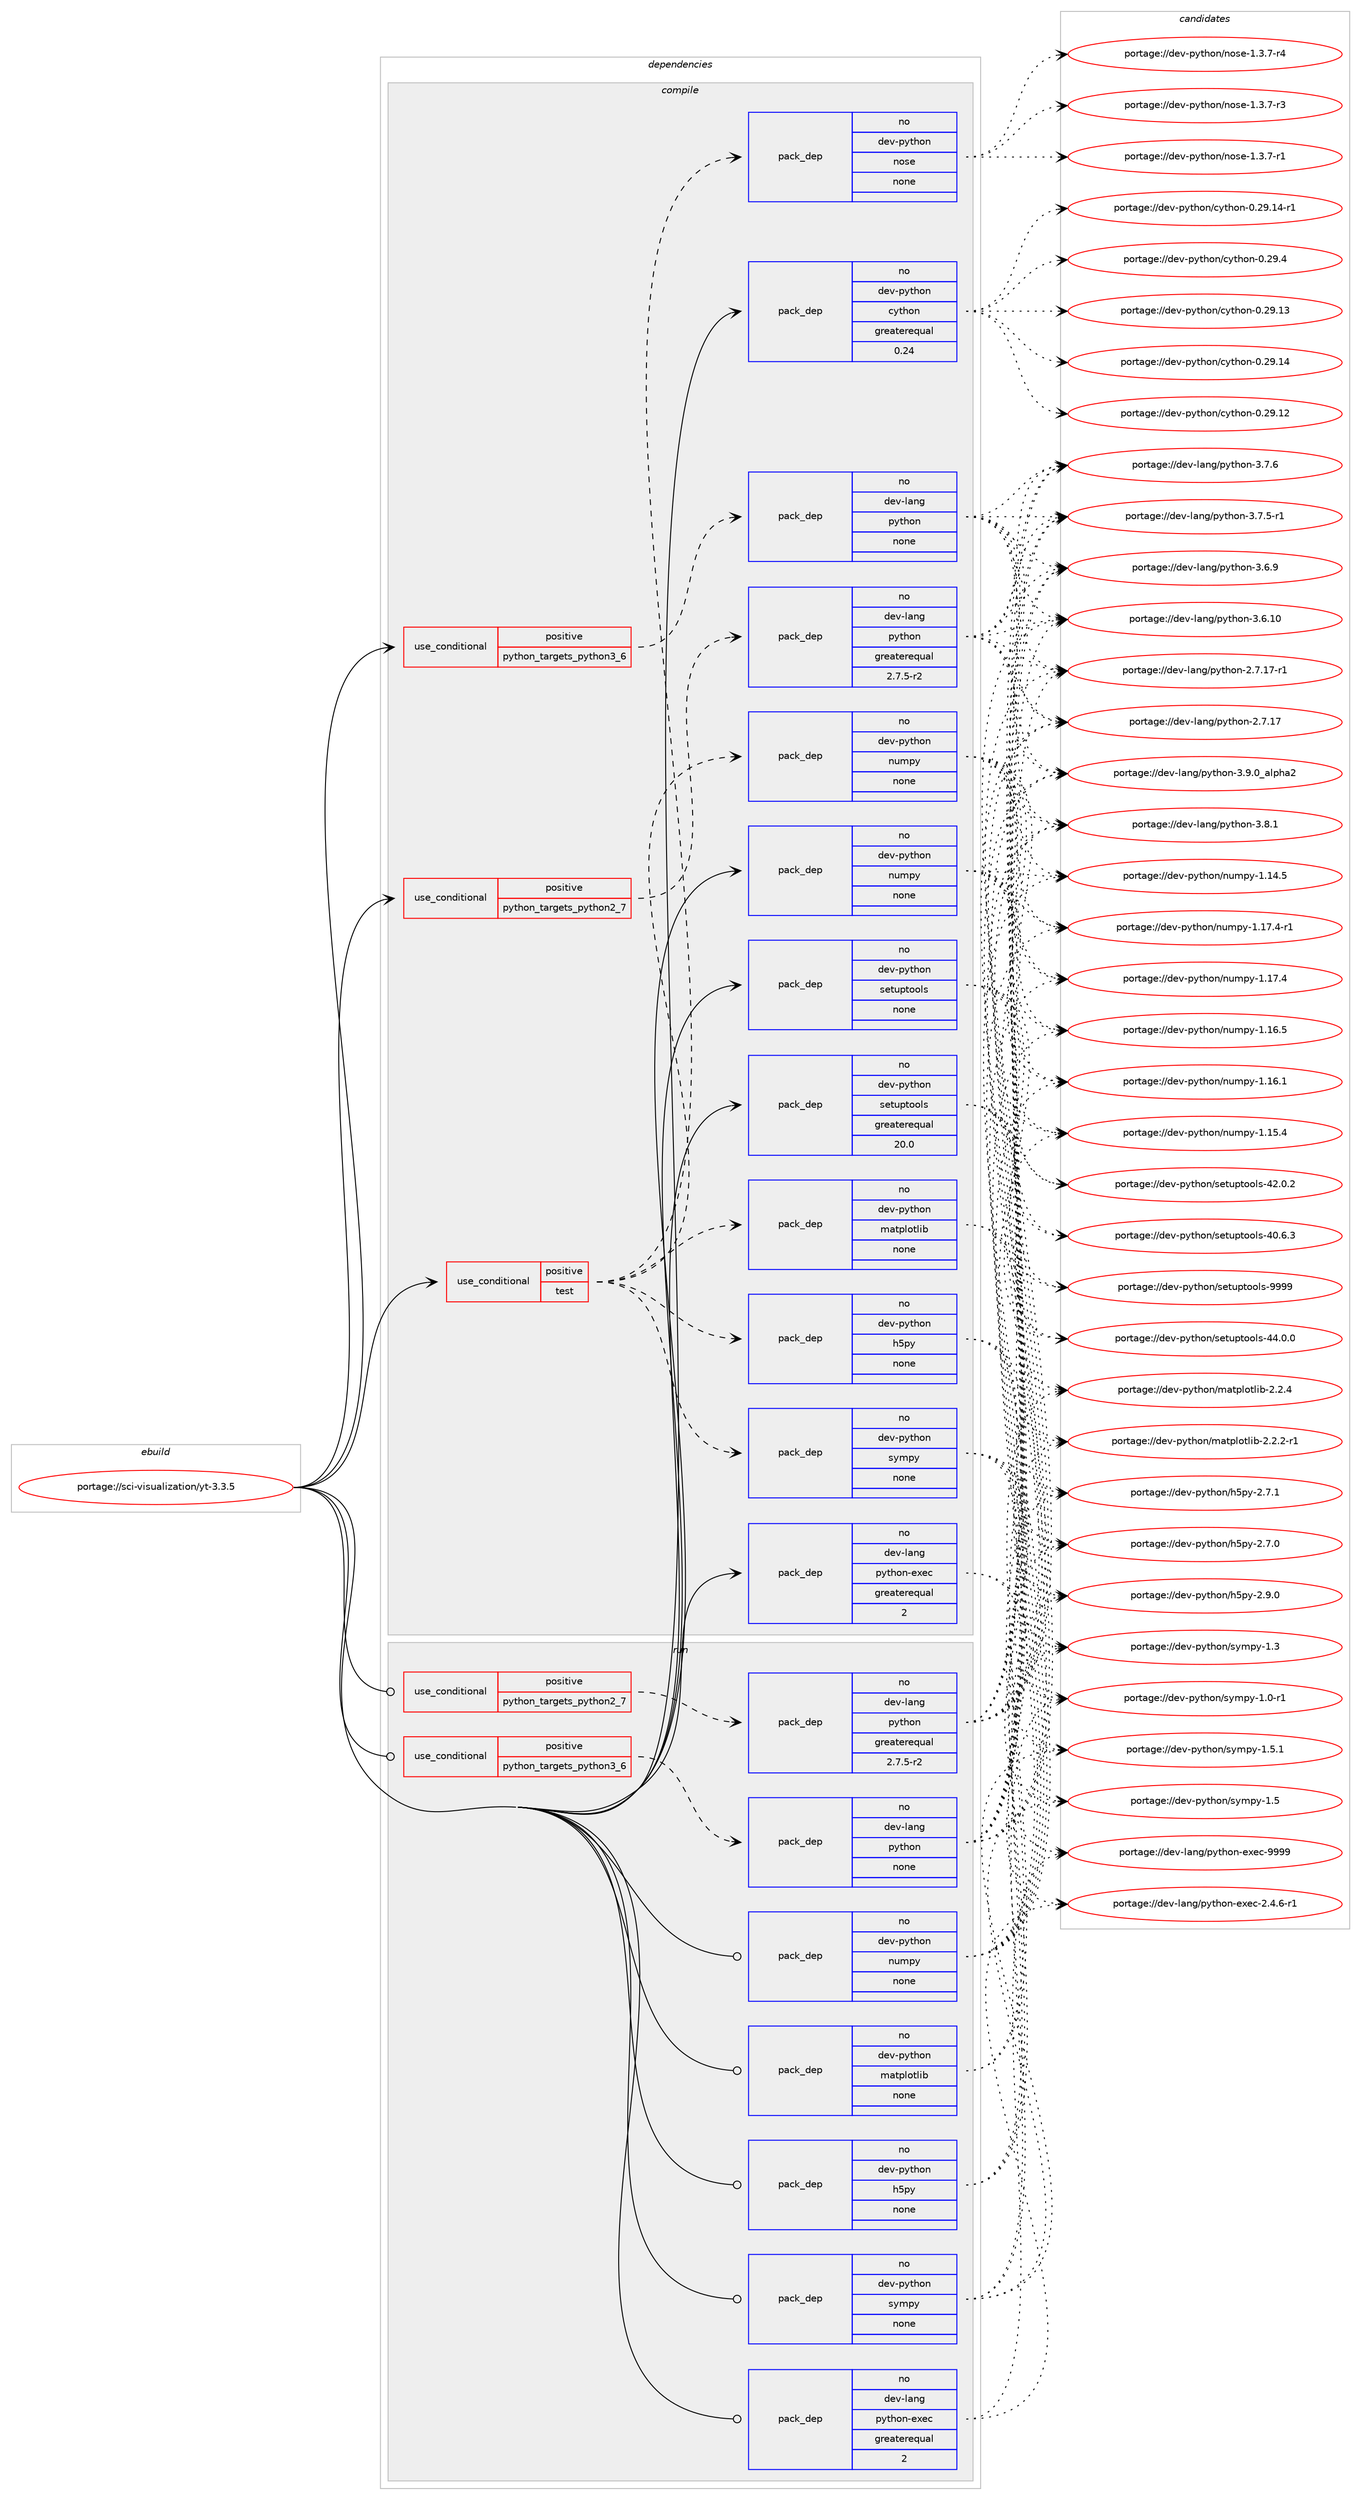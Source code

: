 digraph prolog {

# *************
# Graph options
# *************

newrank=true;
concentrate=true;
compound=true;
graph [rankdir=LR,fontname=Helvetica,fontsize=10,ranksep=1.5];#, ranksep=2.5, nodesep=0.2];
edge  [arrowhead=vee];
node  [fontname=Helvetica,fontsize=10];

# **********
# The ebuild
# **********

subgraph cluster_leftcol {
color=gray;
rank=same;
label=<<i>ebuild</i>>;
id [label="portage://sci-visualization/yt-3.3.5", color=red, width=4, href="../sci-visualization/yt-3.3.5.svg"];
}

# ****************
# The dependencies
# ****************

subgraph cluster_midcol {
color=gray;
label=<<i>dependencies</i>>;
subgraph cluster_compile {
fillcolor="#eeeeee";
style=filled;
label=<<i>compile</i>>;
subgraph cond15641 {
dependency86803 [label=<<TABLE BORDER="0" CELLBORDER="1" CELLSPACING="0" CELLPADDING="4"><TR><TD ROWSPAN="3" CELLPADDING="10">use_conditional</TD></TR><TR><TD>positive</TD></TR><TR><TD>python_targets_python2_7</TD></TR></TABLE>>, shape=none, color=red];
subgraph pack69609 {
dependency86804 [label=<<TABLE BORDER="0" CELLBORDER="1" CELLSPACING="0" CELLPADDING="4" WIDTH="220"><TR><TD ROWSPAN="6" CELLPADDING="30">pack_dep</TD></TR><TR><TD WIDTH="110">no</TD></TR><TR><TD>dev-lang</TD></TR><TR><TD>python</TD></TR><TR><TD>greaterequal</TD></TR><TR><TD>2.7.5-r2</TD></TR></TABLE>>, shape=none, color=blue];
}
dependency86803:e -> dependency86804:w [weight=20,style="dashed",arrowhead="vee"];
}
id:e -> dependency86803:w [weight=20,style="solid",arrowhead="vee"];
subgraph cond15642 {
dependency86805 [label=<<TABLE BORDER="0" CELLBORDER="1" CELLSPACING="0" CELLPADDING="4"><TR><TD ROWSPAN="3" CELLPADDING="10">use_conditional</TD></TR><TR><TD>positive</TD></TR><TR><TD>python_targets_python3_6</TD></TR></TABLE>>, shape=none, color=red];
subgraph pack69610 {
dependency86806 [label=<<TABLE BORDER="0" CELLBORDER="1" CELLSPACING="0" CELLPADDING="4" WIDTH="220"><TR><TD ROWSPAN="6" CELLPADDING="30">pack_dep</TD></TR><TR><TD WIDTH="110">no</TD></TR><TR><TD>dev-lang</TD></TR><TR><TD>python</TD></TR><TR><TD>none</TD></TR><TR><TD></TD></TR></TABLE>>, shape=none, color=blue];
}
dependency86805:e -> dependency86806:w [weight=20,style="dashed",arrowhead="vee"];
}
id:e -> dependency86805:w [weight=20,style="solid",arrowhead="vee"];
subgraph cond15643 {
dependency86807 [label=<<TABLE BORDER="0" CELLBORDER="1" CELLSPACING="0" CELLPADDING="4"><TR><TD ROWSPAN="3" CELLPADDING="10">use_conditional</TD></TR><TR><TD>positive</TD></TR><TR><TD>test</TD></TR></TABLE>>, shape=none, color=red];
subgraph pack69611 {
dependency86808 [label=<<TABLE BORDER="0" CELLBORDER="1" CELLSPACING="0" CELLPADDING="4" WIDTH="220"><TR><TD ROWSPAN="6" CELLPADDING="30">pack_dep</TD></TR><TR><TD WIDTH="110">no</TD></TR><TR><TD>dev-python</TD></TR><TR><TD>numpy</TD></TR><TR><TD>none</TD></TR><TR><TD></TD></TR></TABLE>>, shape=none, color=blue];
}
dependency86807:e -> dependency86808:w [weight=20,style="dashed",arrowhead="vee"];
subgraph pack69612 {
dependency86809 [label=<<TABLE BORDER="0" CELLBORDER="1" CELLSPACING="0" CELLPADDING="4" WIDTH="220"><TR><TD ROWSPAN="6" CELLPADDING="30">pack_dep</TD></TR><TR><TD WIDTH="110">no</TD></TR><TR><TD>dev-python</TD></TR><TR><TD>h5py</TD></TR><TR><TD>none</TD></TR><TR><TD></TD></TR></TABLE>>, shape=none, color=blue];
}
dependency86807:e -> dependency86809:w [weight=20,style="dashed",arrowhead="vee"];
subgraph pack69613 {
dependency86810 [label=<<TABLE BORDER="0" CELLBORDER="1" CELLSPACING="0" CELLPADDING="4" WIDTH="220"><TR><TD ROWSPAN="6" CELLPADDING="30">pack_dep</TD></TR><TR><TD WIDTH="110">no</TD></TR><TR><TD>dev-python</TD></TR><TR><TD>matplotlib</TD></TR><TR><TD>none</TD></TR><TR><TD></TD></TR></TABLE>>, shape=none, color=blue];
}
dependency86807:e -> dependency86810:w [weight=20,style="dashed",arrowhead="vee"];
subgraph pack69614 {
dependency86811 [label=<<TABLE BORDER="0" CELLBORDER="1" CELLSPACING="0" CELLPADDING="4" WIDTH="220"><TR><TD ROWSPAN="6" CELLPADDING="30">pack_dep</TD></TR><TR><TD WIDTH="110">no</TD></TR><TR><TD>dev-python</TD></TR><TR><TD>sympy</TD></TR><TR><TD>none</TD></TR><TR><TD></TD></TR></TABLE>>, shape=none, color=blue];
}
dependency86807:e -> dependency86811:w [weight=20,style="dashed",arrowhead="vee"];
subgraph pack69615 {
dependency86812 [label=<<TABLE BORDER="0" CELLBORDER="1" CELLSPACING="0" CELLPADDING="4" WIDTH="220"><TR><TD ROWSPAN="6" CELLPADDING="30">pack_dep</TD></TR><TR><TD WIDTH="110">no</TD></TR><TR><TD>dev-python</TD></TR><TR><TD>nose</TD></TR><TR><TD>none</TD></TR><TR><TD></TD></TR></TABLE>>, shape=none, color=blue];
}
dependency86807:e -> dependency86812:w [weight=20,style="dashed",arrowhead="vee"];
}
id:e -> dependency86807:w [weight=20,style="solid",arrowhead="vee"];
subgraph pack69616 {
dependency86813 [label=<<TABLE BORDER="0" CELLBORDER="1" CELLSPACING="0" CELLPADDING="4" WIDTH="220"><TR><TD ROWSPAN="6" CELLPADDING="30">pack_dep</TD></TR><TR><TD WIDTH="110">no</TD></TR><TR><TD>dev-lang</TD></TR><TR><TD>python-exec</TD></TR><TR><TD>greaterequal</TD></TR><TR><TD>2</TD></TR></TABLE>>, shape=none, color=blue];
}
id:e -> dependency86813:w [weight=20,style="solid",arrowhead="vee"];
subgraph pack69617 {
dependency86814 [label=<<TABLE BORDER="0" CELLBORDER="1" CELLSPACING="0" CELLPADDING="4" WIDTH="220"><TR><TD ROWSPAN="6" CELLPADDING="30">pack_dep</TD></TR><TR><TD WIDTH="110">no</TD></TR><TR><TD>dev-python</TD></TR><TR><TD>cython</TD></TR><TR><TD>greaterequal</TD></TR><TR><TD>0.24</TD></TR></TABLE>>, shape=none, color=blue];
}
id:e -> dependency86814:w [weight=20,style="solid",arrowhead="vee"];
subgraph pack69618 {
dependency86815 [label=<<TABLE BORDER="0" CELLBORDER="1" CELLSPACING="0" CELLPADDING="4" WIDTH="220"><TR><TD ROWSPAN="6" CELLPADDING="30">pack_dep</TD></TR><TR><TD WIDTH="110">no</TD></TR><TR><TD>dev-python</TD></TR><TR><TD>numpy</TD></TR><TR><TD>none</TD></TR><TR><TD></TD></TR></TABLE>>, shape=none, color=blue];
}
id:e -> dependency86815:w [weight=20,style="solid",arrowhead="vee"];
subgraph pack69619 {
dependency86816 [label=<<TABLE BORDER="0" CELLBORDER="1" CELLSPACING="0" CELLPADDING="4" WIDTH="220"><TR><TD ROWSPAN="6" CELLPADDING="30">pack_dep</TD></TR><TR><TD WIDTH="110">no</TD></TR><TR><TD>dev-python</TD></TR><TR><TD>setuptools</TD></TR><TR><TD>greaterequal</TD></TR><TR><TD>20.0</TD></TR></TABLE>>, shape=none, color=blue];
}
id:e -> dependency86816:w [weight=20,style="solid",arrowhead="vee"];
subgraph pack69620 {
dependency86817 [label=<<TABLE BORDER="0" CELLBORDER="1" CELLSPACING="0" CELLPADDING="4" WIDTH="220"><TR><TD ROWSPAN="6" CELLPADDING="30">pack_dep</TD></TR><TR><TD WIDTH="110">no</TD></TR><TR><TD>dev-python</TD></TR><TR><TD>setuptools</TD></TR><TR><TD>none</TD></TR><TR><TD></TD></TR></TABLE>>, shape=none, color=blue];
}
id:e -> dependency86817:w [weight=20,style="solid",arrowhead="vee"];
}
subgraph cluster_compileandrun {
fillcolor="#eeeeee";
style=filled;
label=<<i>compile and run</i>>;
}
subgraph cluster_run {
fillcolor="#eeeeee";
style=filled;
label=<<i>run</i>>;
subgraph cond15644 {
dependency86818 [label=<<TABLE BORDER="0" CELLBORDER="1" CELLSPACING="0" CELLPADDING="4"><TR><TD ROWSPAN="3" CELLPADDING="10">use_conditional</TD></TR><TR><TD>positive</TD></TR><TR><TD>python_targets_python2_7</TD></TR></TABLE>>, shape=none, color=red];
subgraph pack69621 {
dependency86819 [label=<<TABLE BORDER="0" CELLBORDER="1" CELLSPACING="0" CELLPADDING="4" WIDTH="220"><TR><TD ROWSPAN="6" CELLPADDING="30">pack_dep</TD></TR><TR><TD WIDTH="110">no</TD></TR><TR><TD>dev-lang</TD></TR><TR><TD>python</TD></TR><TR><TD>greaterequal</TD></TR><TR><TD>2.7.5-r2</TD></TR></TABLE>>, shape=none, color=blue];
}
dependency86818:e -> dependency86819:w [weight=20,style="dashed",arrowhead="vee"];
}
id:e -> dependency86818:w [weight=20,style="solid",arrowhead="odot"];
subgraph cond15645 {
dependency86820 [label=<<TABLE BORDER="0" CELLBORDER="1" CELLSPACING="0" CELLPADDING="4"><TR><TD ROWSPAN="3" CELLPADDING="10">use_conditional</TD></TR><TR><TD>positive</TD></TR><TR><TD>python_targets_python3_6</TD></TR></TABLE>>, shape=none, color=red];
subgraph pack69622 {
dependency86821 [label=<<TABLE BORDER="0" CELLBORDER="1" CELLSPACING="0" CELLPADDING="4" WIDTH="220"><TR><TD ROWSPAN="6" CELLPADDING="30">pack_dep</TD></TR><TR><TD WIDTH="110">no</TD></TR><TR><TD>dev-lang</TD></TR><TR><TD>python</TD></TR><TR><TD>none</TD></TR><TR><TD></TD></TR></TABLE>>, shape=none, color=blue];
}
dependency86820:e -> dependency86821:w [weight=20,style="dashed",arrowhead="vee"];
}
id:e -> dependency86820:w [weight=20,style="solid",arrowhead="odot"];
subgraph pack69623 {
dependency86822 [label=<<TABLE BORDER="0" CELLBORDER="1" CELLSPACING="0" CELLPADDING="4" WIDTH="220"><TR><TD ROWSPAN="6" CELLPADDING="30">pack_dep</TD></TR><TR><TD WIDTH="110">no</TD></TR><TR><TD>dev-lang</TD></TR><TR><TD>python-exec</TD></TR><TR><TD>greaterequal</TD></TR><TR><TD>2</TD></TR></TABLE>>, shape=none, color=blue];
}
id:e -> dependency86822:w [weight=20,style="solid",arrowhead="odot"];
subgraph pack69624 {
dependency86823 [label=<<TABLE BORDER="0" CELLBORDER="1" CELLSPACING="0" CELLPADDING="4" WIDTH="220"><TR><TD ROWSPAN="6" CELLPADDING="30">pack_dep</TD></TR><TR><TD WIDTH="110">no</TD></TR><TR><TD>dev-python</TD></TR><TR><TD>h5py</TD></TR><TR><TD>none</TD></TR><TR><TD></TD></TR></TABLE>>, shape=none, color=blue];
}
id:e -> dependency86823:w [weight=20,style="solid",arrowhead="odot"];
subgraph pack69625 {
dependency86824 [label=<<TABLE BORDER="0" CELLBORDER="1" CELLSPACING="0" CELLPADDING="4" WIDTH="220"><TR><TD ROWSPAN="6" CELLPADDING="30">pack_dep</TD></TR><TR><TD WIDTH="110">no</TD></TR><TR><TD>dev-python</TD></TR><TR><TD>matplotlib</TD></TR><TR><TD>none</TD></TR><TR><TD></TD></TR></TABLE>>, shape=none, color=blue];
}
id:e -> dependency86824:w [weight=20,style="solid",arrowhead="odot"];
subgraph pack69626 {
dependency86825 [label=<<TABLE BORDER="0" CELLBORDER="1" CELLSPACING="0" CELLPADDING="4" WIDTH="220"><TR><TD ROWSPAN="6" CELLPADDING="30">pack_dep</TD></TR><TR><TD WIDTH="110">no</TD></TR><TR><TD>dev-python</TD></TR><TR><TD>numpy</TD></TR><TR><TD>none</TD></TR><TR><TD></TD></TR></TABLE>>, shape=none, color=blue];
}
id:e -> dependency86825:w [weight=20,style="solid",arrowhead="odot"];
subgraph pack69627 {
dependency86826 [label=<<TABLE BORDER="0" CELLBORDER="1" CELLSPACING="0" CELLPADDING="4" WIDTH="220"><TR><TD ROWSPAN="6" CELLPADDING="30">pack_dep</TD></TR><TR><TD WIDTH="110">no</TD></TR><TR><TD>dev-python</TD></TR><TR><TD>sympy</TD></TR><TR><TD>none</TD></TR><TR><TD></TD></TR></TABLE>>, shape=none, color=blue];
}
id:e -> dependency86826:w [weight=20,style="solid",arrowhead="odot"];
}
}

# **************
# The candidates
# **************

subgraph cluster_choices {
rank=same;
color=gray;
label=<<i>candidates</i>>;

subgraph choice69609 {
color=black;
nodesep=1;
choice10010111845108971101034711212111610411111045514657464895971081121049750 [label="portage://dev-lang/python-3.9.0_alpha2", color=red, width=4,href="../dev-lang/python-3.9.0_alpha2.svg"];
choice100101118451089711010347112121116104111110455146564649 [label="portage://dev-lang/python-3.8.1", color=red, width=4,href="../dev-lang/python-3.8.1.svg"];
choice100101118451089711010347112121116104111110455146554654 [label="portage://dev-lang/python-3.7.6", color=red, width=4,href="../dev-lang/python-3.7.6.svg"];
choice1001011184510897110103471121211161041111104551465546534511449 [label="portage://dev-lang/python-3.7.5-r1", color=red, width=4,href="../dev-lang/python-3.7.5-r1.svg"];
choice100101118451089711010347112121116104111110455146544657 [label="portage://dev-lang/python-3.6.9", color=red, width=4,href="../dev-lang/python-3.6.9.svg"];
choice10010111845108971101034711212111610411111045514654464948 [label="portage://dev-lang/python-3.6.10", color=red, width=4,href="../dev-lang/python-3.6.10.svg"];
choice100101118451089711010347112121116104111110455046554649554511449 [label="portage://dev-lang/python-2.7.17-r1", color=red, width=4,href="../dev-lang/python-2.7.17-r1.svg"];
choice10010111845108971101034711212111610411111045504655464955 [label="portage://dev-lang/python-2.7.17", color=red, width=4,href="../dev-lang/python-2.7.17.svg"];
dependency86804:e -> choice10010111845108971101034711212111610411111045514657464895971081121049750:w [style=dotted,weight="100"];
dependency86804:e -> choice100101118451089711010347112121116104111110455146564649:w [style=dotted,weight="100"];
dependency86804:e -> choice100101118451089711010347112121116104111110455146554654:w [style=dotted,weight="100"];
dependency86804:e -> choice1001011184510897110103471121211161041111104551465546534511449:w [style=dotted,weight="100"];
dependency86804:e -> choice100101118451089711010347112121116104111110455146544657:w [style=dotted,weight="100"];
dependency86804:e -> choice10010111845108971101034711212111610411111045514654464948:w [style=dotted,weight="100"];
dependency86804:e -> choice100101118451089711010347112121116104111110455046554649554511449:w [style=dotted,weight="100"];
dependency86804:e -> choice10010111845108971101034711212111610411111045504655464955:w [style=dotted,weight="100"];
}
subgraph choice69610 {
color=black;
nodesep=1;
choice10010111845108971101034711212111610411111045514657464895971081121049750 [label="portage://dev-lang/python-3.9.0_alpha2", color=red, width=4,href="../dev-lang/python-3.9.0_alpha2.svg"];
choice100101118451089711010347112121116104111110455146564649 [label="portage://dev-lang/python-3.8.1", color=red, width=4,href="../dev-lang/python-3.8.1.svg"];
choice100101118451089711010347112121116104111110455146554654 [label="portage://dev-lang/python-3.7.6", color=red, width=4,href="../dev-lang/python-3.7.6.svg"];
choice1001011184510897110103471121211161041111104551465546534511449 [label="portage://dev-lang/python-3.7.5-r1", color=red, width=4,href="../dev-lang/python-3.7.5-r1.svg"];
choice100101118451089711010347112121116104111110455146544657 [label="portage://dev-lang/python-3.6.9", color=red, width=4,href="../dev-lang/python-3.6.9.svg"];
choice10010111845108971101034711212111610411111045514654464948 [label="portage://dev-lang/python-3.6.10", color=red, width=4,href="../dev-lang/python-3.6.10.svg"];
choice100101118451089711010347112121116104111110455046554649554511449 [label="portage://dev-lang/python-2.7.17-r1", color=red, width=4,href="../dev-lang/python-2.7.17-r1.svg"];
choice10010111845108971101034711212111610411111045504655464955 [label="portage://dev-lang/python-2.7.17", color=red, width=4,href="../dev-lang/python-2.7.17.svg"];
dependency86806:e -> choice10010111845108971101034711212111610411111045514657464895971081121049750:w [style=dotted,weight="100"];
dependency86806:e -> choice100101118451089711010347112121116104111110455146564649:w [style=dotted,weight="100"];
dependency86806:e -> choice100101118451089711010347112121116104111110455146554654:w [style=dotted,weight="100"];
dependency86806:e -> choice1001011184510897110103471121211161041111104551465546534511449:w [style=dotted,weight="100"];
dependency86806:e -> choice100101118451089711010347112121116104111110455146544657:w [style=dotted,weight="100"];
dependency86806:e -> choice10010111845108971101034711212111610411111045514654464948:w [style=dotted,weight="100"];
dependency86806:e -> choice100101118451089711010347112121116104111110455046554649554511449:w [style=dotted,weight="100"];
dependency86806:e -> choice10010111845108971101034711212111610411111045504655464955:w [style=dotted,weight="100"];
}
subgraph choice69611 {
color=black;
nodesep=1;
choice1001011184511212111610411111047110117109112121454946495546524511449 [label="portage://dev-python/numpy-1.17.4-r1", color=red, width=4,href="../dev-python/numpy-1.17.4-r1.svg"];
choice100101118451121211161041111104711011710911212145494649554652 [label="portage://dev-python/numpy-1.17.4", color=red, width=4,href="../dev-python/numpy-1.17.4.svg"];
choice100101118451121211161041111104711011710911212145494649544653 [label="portage://dev-python/numpy-1.16.5", color=red, width=4,href="../dev-python/numpy-1.16.5.svg"];
choice100101118451121211161041111104711011710911212145494649544649 [label="portage://dev-python/numpy-1.16.1", color=red, width=4,href="../dev-python/numpy-1.16.1.svg"];
choice100101118451121211161041111104711011710911212145494649534652 [label="portage://dev-python/numpy-1.15.4", color=red, width=4,href="../dev-python/numpy-1.15.4.svg"];
choice100101118451121211161041111104711011710911212145494649524653 [label="portage://dev-python/numpy-1.14.5", color=red, width=4,href="../dev-python/numpy-1.14.5.svg"];
dependency86808:e -> choice1001011184511212111610411111047110117109112121454946495546524511449:w [style=dotted,weight="100"];
dependency86808:e -> choice100101118451121211161041111104711011710911212145494649554652:w [style=dotted,weight="100"];
dependency86808:e -> choice100101118451121211161041111104711011710911212145494649544653:w [style=dotted,weight="100"];
dependency86808:e -> choice100101118451121211161041111104711011710911212145494649544649:w [style=dotted,weight="100"];
dependency86808:e -> choice100101118451121211161041111104711011710911212145494649534652:w [style=dotted,weight="100"];
dependency86808:e -> choice100101118451121211161041111104711011710911212145494649524653:w [style=dotted,weight="100"];
}
subgraph choice69612 {
color=black;
nodesep=1;
choice100101118451121211161041111104710453112121455046574648 [label="portage://dev-python/h5py-2.9.0", color=red, width=4,href="../dev-python/h5py-2.9.0.svg"];
choice100101118451121211161041111104710453112121455046554649 [label="portage://dev-python/h5py-2.7.1", color=red, width=4,href="../dev-python/h5py-2.7.1.svg"];
choice100101118451121211161041111104710453112121455046554648 [label="portage://dev-python/h5py-2.7.0", color=red, width=4,href="../dev-python/h5py-2.7.0.svg"];
dependency86809:e -> choice100101118451121211161041111104710453112121455046574648:w [style=dotted,weight="100"];
dependency86809:e -> choice100101118451121211161041111104710453112121455046554649:w [style=dotted,weight="100"];
dependency86809:e -> choice100101118451121211161041111104710453112121455046554648:w [style=dotted,weight="100"];
}
subgraph choice69613 {
color=black;
nodesep=1;
choice10010111845112121116104111110471099711611210811111610810598455046504652 [label="portage://dev-python/matplotlib-2.2.4", color=red, width=4,href="../dev-python/matplotlib-2.2.4.svg"];
choice100101118451121211161041111104710997116112108111116108105984550465046504511449 [label="portage://dev-python/matplotlib-2.2.2-r1", color=red, width=4,href="../dev-python/matplotlib-2.2.2-r1.svg"];
dependency86810:e -> choice10010111845112121116104111110471099711611210811111610810598455046504652:w [style=dotted,weight="100"];
dependency86810:e -> choice100101118451121211161041111104710997116112108111116108105984550465046504511449:w [style=dotted,weight="100"];
}
subgraph choice69614 {
color=black;
nodesep=1;
choice1001011184511212111610411111047115121109112121454946534649 [label="portage://dev-python/sympy-1.5.1", color=red, width=4,href="../dev-python/sympy-1.5.1.svg"];
choice100101118451121211161041111104711512110911212145494653 [label="portage://dev-python/sympy-1.5", color=red, width=4,href="../dev-python/sympy-1.5.svg"];
choice100101118451121211161041111104711512110911212145494651 [label="portage://dev-python/sympy-1.3", color=red, width=4,href="../dev-python/sympy-1.3.svg"];
choice1001011184511212111610411111047115121109112121454946484511449 [label="portage://dev-python/sympy-1.0-r1", color=red, width=4,href="../dev-python/sympy-1.0-r1.svg"];
dependency86811:e -> choice1001011184511212111610411111047115121109112121454946534649:w [style=dotted,weight="100"];
dependency86811:e -> choice100101118451121211161041111104711512110911212145494653:w [style=dotted,weight="100"];
dependency86811:e -> choice100101118451121211161041111104711512110911212145494651:w [style=dotted,weight="100"];
dependency86811:e -> choice1001011184511212111610411111047115121109112121454946484511449:w [style=dotted,weight="100"];
}
subgraph choice69615 {
color=black;
nodesep=1;
choice10010111845112121116104111110471101111151014549465146554511452 [label="portage://dev-python/nose-1.3.7-r4", color=red, width=4,href="../dev-python/nose-1.3.7-r4.svg"];
choice10010111845112121116104111110471101111151014549465146554511451 [label="portage://dev-python/nose-1.3.7-r3", color=red, width=4,href="../dev-python/nose-1.3.7-r3.svg"];
choice10010111845112121116104111110471101111151014549465146554511449 [label="portage://dev-python/nose-1.3.7-r1", color=red, width=4,href="../dev-python/nose-1.3.7-r1.svg"];
dependency86812:e -> choice10010111845112121116104111110471101111151014549465146554511452:w [style=dotted,weight="100"];
dependency86812:e -> choice10010111845112121116104111110471101111151014549465146554511451:w [style=dotted,weight="100"];
dependency86812:e -> choice10010111845112121116104111110471101111151014549465146554511449:w [style=dotted,weight="100"];
}
subgraph choice69616 {
color=black;
nodesep=1;
choice10010111845108971101034711212111610411111045101120101994557575757 [label="portage://dev-lang/python-exec-9999", color=red, width=4,href="../dev-lang/python-exec-9999.svg"];
choice10010111845108971101034711212111610411111045101120101994550465246544511449 [label="portage://dev-lang/python-exec-2.4.6-r1", color=red, width=4,href="../dev-lang/python-exec-2.4.6-r1.svg"];
dependency86813:e -> choice10010111845108971101034711212111610411111045101120101994557575757:w [style=dotted,weight="100"];
dependency86813:e -> choice10010111845108971101034711212111610411111045101120101994550465246544511449:w [style=dotted,weight="100"];
}
subgraph choice69617 {
color=black;
nodesep=1;
choice10010111845112121116104111110479912111610411111045484650574652 [label="portage://dev-python/cython-0.29.4", color=red, width=4,href="../dev-python/cython-0.29.4.svg"];
choice10010111845112121116104111110479912111610411111045484650574649524511449 [label="portage://dev-python/cython-0.29.14-r1", color=red, width=4,href="../dev-python/cython-0.29.14-r1.svg"];
choice1001011184511212111610411111047991211161041111104548465057464952 [label="portage://dev-python/cython-0.29.14", color=red, width=4,href="../dev-python/cython-0.29.14.svg"];
choice1001011184511212111610411111047991211161041111104548465057464951 [label="portage://dev-python/cython-0.29.13", color=red, width=4,href="../dev-python/cython-0.29.13.svg"];
choice1001011184511212111610411111047991211161041111104548465057464950 [label="portage://dev-python/cython-0.29.12", color=red, width=4,href="../dev-python/cython-0.29.12.svg"];
dependency86814:e -> choice10010111845112121116104111110479912111610411111045484650574652:w [style=dotted,weight="100"];
dependency86814:e -> choice10010111845112121116104111110479912111610411111045484650574649524511449:w [style=dotted,weight="100"];
dependency86814:e -> choice1001011184511212111610411111047991211161041111104548465057464952:w [style=dotted,weight="100"];
dependency86814:e -> choice1001011184511212111610411111047991211161041111104548465057464951:w [style=dotted,weight="100"];
dependency86814:e -> choice1001011184511212111610411111047991211161041111104548465057464950:w [style=dotted,weight="100"];
}
subgraph choice69618 {
color=black;
nodesep=1;
choice1001011184511212111610411111047110117109112121454946495546524511449 [label="portage://dev-python/numpy-1.17.4-r1", color=red, width=4,href="../dev-python/numpy-1.17.4-r1.svg"];
choice100101118451121211161041111104711011710911212145494649554652 [label="portage://dev-python/numpy-1.17.4", color=red, width=4,href="../dev-python/numpy-1.17.4.svg"];
choice100101118451121211161041111104711011710911212145494649544653 [label="portage://dev-python/numpy-1.16.5", color=red, width=4,href="../dev-python/numpy-1.16.5.svg"];
choice100101118451121211161041111104711011710911212145494649544649 [label="portage://dev-python/numpy-1.16.1", color=red, width=4,href="../dev-python/numpy-1.16.1.svg"];
choice100101118451121211161041111104711011710911212145494649534652 [label="portage://dev-python/numpy-1.15.4", color=red, width=4,href="../dev-python/numpy-1.15.4.svg"];
choice100101118451121211161041111104711011710911212145494649524653 [label="portage://dev-python/numpy-1.14.5", color=red, width=4,href="../dev-python/numpy-1.14.5.svg"];
dependency86815:e -> choice1001011184511212111610411111047110117109112121454946495546524511449:w [style=dotted,weight="100"];
dependency86815:e -> choice100101118451121211161041111104711011710911212145494649554652:w [style=dotted,weight="100"];
dependency86815:e -> choice100101118451121211161041111104711011710911212145494649544653:w [style=dotted,weight="100"];
dependency86815:e -> choice100101118451121211161041111104711011710911212145494649544649:w [style=dotted,weight="100"];
dependency86815:e -> choice100101118451121211161041111104711011710911212145494649534652:w [style=dotted,weight="100"];
dependency86815:e -> choice100101118451121211161041111104711011710911212145494649524653:w [style=dotted,weight="100"];
}
subgraph choice69619 {
color=black;
nodesep=1;
choice10010111845112121116104111110471151011161171121161111111081154557575757 [label="portage://dev-python/setuptools-9999", color=red, width=4,href="../dev-python/setuptools-9999.svg"];
choice100101118451121211161041111104711510111611711211611111110811545525246484648 [label="portage://dev-python/setuptools-44.0.0", color=red, width=4,href="../dev-python/setuptools-44.0.0.svg"];
choice100101118451121211161041111104711510111611711211611111110811545525046484650 [label="portage://dev-python/setuptools-42.0.2", color=red, width=4,href="../dev-python/setuptools-42.0.2.svg"];
choice100101118451121211161041111104711510111611711211611111110811545524846544651 [label="portage://dev-python/setuptools-40.6.3", color=red, width=4,href="../dev-python/setuptools-40.6.3.svg"];
dependency86816:e -> choice10010111845112121116104111110471151011161171121161111111081154557575757:w [style=dotted,weight="100"];
dependency86816:e -> choice100101118451121211161041111104711510111611711211611111110811545525246484648:w [style=dotted,weight="100"];
dependency86816:e -> choice100101118451121211161041111104711510111611711211611111110811545525046484650:w [style=dotted,weight="100"];
dependency86816:e -> choice100101118451121211161041111104711510111611711211611111110811545524846544651:w [style=dotted,weight="100"];
}
subgraph choice69620 {
color=black;
nodesep=1;
choice10010111845112121116104111110471151011161171121161111111081154557575757 [label="portage://dev-python/setuptools-9999", color=red, width=4,href="../dev-python/setuptools-9999.svg"];
choice100101118451121211161041111104711510111611711211611111110811545525246484648 [label="portage://dev-python/setuptools-44.0.0", color=red, width=4,href="../dev-python/setuptools-44.0.0.svg"];
choice100101118451121211161041111104711510111611711211611111110811545525046484650 [label="portage://dev-python/setuptools-42.0.2", color=red, width=4,href="../dev-python/setuptools-42.0.2.svg"];
choice100101118451121211161041111104711510111611711211611111110811545524846544651 [label="portage://dev-python/setuptools-40.6.3", color=red, width=4,href="../dev-python/setuptools-40.6.3.svg"];
dependency86817:e -> choice10010111845112121116104111110471151011161171121161111111081154557575757:w [style=dotted,weight="100"];
dependency86817:e -> choice100101118451121211161041111104711510111611711211611111110811545525246484648:w [style=dotted,weight="100"];
dependency86817:e -> choice100101118451121211161041111104711510111611711211611111110811545525046484650:w [style=dotted,weight="100"];
dependency86817:e -> choice100101118451121211161041111104711510111611711211611111110811545524846544651:w [style=dotted,weight="100"];
}
subgraph choice69621 {
color=black;
nodesep=1;
choice10010111845108971101034711212111610411111045514657464895971081121049750 [label="portage://dev-lang/python-3.9.0_alpha2", color=red, width=4,href="../dev-lang/python-3.9.0_alpha2.svg"];
choice100101118451089711010347112121116104111110455146564649 [label="portage://dev-lang/python-3.8.1", color=red, width=4,href="../dev-lang/python-3.8.1.svg"];
choice100101118451089711010347112121116104111110455146554654 [label="portage://dev-lang/python-3.7.6", color=red, width=4,href="../dev-lang/python-3.7.6.svg"];
choice1001011184510897110103471121211161041111104551465546534511449 [label="portage://dev-lang/python-3.7.5-r1", color=red, width=4,href="../dev-lang/python-3.7.5-r1.svg"];
choice100101118451089711010347112121116104111110455146544657 [label="portage://dev-lang/python-3.6.9", color=red, width=4,href="../dev-lang/python-3.6.9.svg"];
choice10010111845108971101034711212111610411111045514654464948 [label="portage://dev-lang/python-3.6.10", color=red, width=4,href="../dev-lang/python-3.6.10.svg"];
choice100101118451089711010347112121116104111110455046554649554511449 [label="portage://dev-lang/python-2.7.17-r1", color=red, width=4,href="../dev-lang/python-2.7.17-r1.svg"];
choice10010111845108971101034711212111610411111045504655464955 [label="portage://dev-lang/python-2.7.17", color=red, width=4,href="../dev-lang/python-2.7.17.svg"];
dependency86819:e -> choice10010111845108971101034711212111610411111045514657464895971081121049750:w [style=dotted,weight="100"];
dependency86819:e -> choice100101118451089711010347112121116104111110455146564649:w [style=dotted,weight="100"];
dependency86819:e -> choice100101118451089711010347112121116104111110455146554654:w [style=dotted,weight="100"];
dependency86819:e -> choice1001011184510897110103471121211161041111104551465546534511449:w [style=dotted,weight="100"];
dependency86819:e -> choice100101118451089711010347112121116104111110455146544657:w [style=dotted,weight="100"];
dependency86819:e -> choice10010111845108971101034711212111610411111045514654464948:w [style=dotted,weight="100"];
dependency86819:e -> choice100101118451089711010347112121116104111110455046554649554511449:w [style=dotted,weight="100"];
dependency86819:e -> choice10010111845108971101034711212111610411111045504655464955:w [style=dotted,weight="100"];
}
subgraph choice69622 {
color=black;
nodesep=1;
choice10010111845108971101034711212111610411111045514657464895971081121049750 [label="portage://dev-lang/python-3.9.0_alpha2", color=red, width=4,href="../dev-lang/python-3.9.0_alpha2.svg"];
choice100101118451089711010347112121116104111110455146564649 [label="portage://dev-lang/python-3.8.1", color=red, width=4,href="../dev-lang/python-3.8.1.svg"];
choice100101118451089711010347112121116104111110455146554654 [label="portage://dev-lang/python-3.7.6", color=red, width=4,href="../dev-lang/python-3.7.6.svg"];
choice1001011184510897110103471121211161041111104551465546534511449 [label="portage://dev-lang/python-3.7.5-r1", color=red, width=4,href="../dev-lang/python-3.7.5-r1.svg"];
choice100101118451089711010347112121116104111110455146544657 [label="portage://dev-lang/python-3.6.9", color=red, width=4,href="../dev-lang/python-3.6.9.svg"];
choice10010111845108971101034711212111610411111045514654464948 [label="portage://dev-lang/python-3.6.10", color=red, width=4,href="../dev-lang/python-3.6.10.svg"];
choice100101118451089711010347112121116104111110455046554649554511449 [label="portage://dev-lang/python-2.7.17-r1", color=red, width=4,href="../dev-lang/python-2.7.17-r1.svg"];
choice10010111845108971101034711212111610411111045504655464955 [label="portage://dev-lang/python-2.7.17", color=red, width=4,href="../dev-lang/python-2.7.17.svg"];
dependency86821:e -> choice10010111845108971101034711212111610411111045514657464895971081121049750:w [style=dotted,weight="100"];
dependency86821:e -> choice100101118451089711010347112121116104111110455146564649:w [style=dotted,weight="100"];
dependency86821:e -> choice100101118451089711010347112121116104111110455146554654:w [style=dotted,weight="100"];
dependency86821:e -> choice1001011184510897110103471121211161041111104551465546534511449:w [style=dotted,weight="100"];
dependency86821:e -> choice100101118451089711010347112121116104111110455146544657:w [style=dotted,weight="100"];
dependency86821:e -> choice10010111845108971101034711212111610411111045514654464948:w [style=dotted,weight="100"];
dependency86821:e -> choice100101118451089711010347112121116104111110455046554649554511449:w [style=dotted,weight="100"];
dependency86821:e -> choice10010111845108971101034711212111610411111045504655464955:w [style=dotted,weight="100"];
}
subgraph choice69623 {
color=black;
nodesep=1;
choice10010111845108971101034711212111610411111045101120101994557575757 [label="portage://dev-lang/python-exec-9999", color=red, width=4,href="../dev-lang/python-exec-9999.svg"];
choice10010111845108971101034711212111610411111045101120101994550465246544511449 [label="portage://dev-lang/python-exec-2.4.6-r1", color=red, width=4,href="../dev-lang/python-exec-2.4.6-r1.svg"];
dependency86822:e -> choice10010111845108971101034711212111610411111045101120101994557575757:w [style=dotted,weight="100"];
dependency86822:e -> choice10010111845108971101034711212111610411111045101120101994550465246544511449:w [style=dotted,weight="100"];
}
subgraph choice69624 {
color=black;
nodesep=1;
choice100101118451121211161041111104710453112121455046574648 [label="portage://dev-python/h5py-2.9.0", color=red, width=4,href="../dev-python/h5py-2.9.0.svg"];
choice100101118451121211161041111104710453112121455046554649 [label="portage://dev-python/h5py-2.7.1", color=red, width=4,href="../dev-python/h5py-2.7.1.svg"];
choice100101118451121211161041111104710453112121455046554648 [label="portage://dev-python/h5py-2.7.0", color=red, width=4,href="../dev-python/h5py-2.7.0.svg"];
dependency86823:e -> choice100101118451121211161041111104710453112121455046574648:w [style=dotted,weight="100"];
dependency86823:e -> choice100101118451121211161041111104710453112121455046554649:w [style=dotted,weight="100"];
dependency86823:e -> choice100101118451121211161041111104710453112121455046554648:w [style=dotted,weight="100"];
}
subgraph choice69625 {
color=black;
nodesep=1;
choice10010111845112121116104111110471099711611210811111610810598455046504652 [label="portage://dev-python/matplotlib-2.2.4", color=red, width=4,href="../dev-python/matplotlib-2.2.4.svg"];
choice100101118451121211161041111104710997116112108111116108105984550465046504511449 [label="portage://dev-python/matplotlib-2.2.2-r1", color=red, width=4,href="../dev-python/matplotlib-2.2.2-r1.svg"];
dependency86824:e -> choice10010111845112121116104111110471099711611210811111610810598455046504652:w [style=dotted,weight="100"];
dependency86824:e -> choice100101118451121211161041111104710997116112108111116108105984550465046504511449:w [style=dotted,weight="100"];
}
subgraph choice69626 {
color=black;
nodesep=1;
choice1001011184511212111610411111047110117109112121454946495546524511449 [label="portage://dev-python/numpy-1.17.4-r1", color=red, width=4,href="../dev-python/numpy-1.17.4-r1.svg"];
choice100101118451121211161041111104711011710911212145494649554652 [label="portage://dev-python/numpy-1.17.4", color=red, width=4,href="../dev-python/numpy-1.17.4.svg"];
choice100101118451121211161041111104711011710911212145494649544653 [label="portage://dev-python/numpy-1.16.5", color=red, width=4,href="../dev-python/numpy-1.16.5.svg"];
choice100101118451121211161041111104711011710911212145494649544649 [label="portage://dev-python/numpy-1.16.1", color=red, width=4,href="../dev-python/numpy-1.16.1.svg"];
choice100101118451121211161041111104711011710911212145494649534652 [label="portage://dev-python/numpy-1.15.4", color=red, width=4,href="../dev-python/numpy-1.15.4.svg"];
choice100101118451121211161041111104711011710911212145494649524653 [label="portage://dev-python/numpy-1.14.5", color=red, width=4,href="../dev-python/numpy-1.14.5.svg"];
dependency86825:e -> choice1001011184511212111610411111047110117109112121454946495546524511449:w [style=dotted,weight="100"];
dependency86825:e -> choice100101118451121211161041111104711011710911212145494649554652:w [style=dotted,weight="100"];
dependency86825:e -> choice100101118451121211161041111104711011710911212145494649544653:w [style=dotted,weight="100"];
dependency86825:e -> choice100101118451121211161041111104711011710911212145494649544649:w [style=dotted,weight="100"];
dependency86825:e -> choice100101118451121211161041111104711011710911212145494649534652:w [style=dotted,weight="100"];
dependency86825:e -> choice100101118451121211161041111104711011710911212145494649524653:w [style=dotted,weight="100"];
}
subgraph choice69627 {
color=black;
nodesep=1;
choice1001011184511212111610411111047115121109112121454946534649 [label="portage://dev-python/sympy-1.5.1", color=red, width=4,href="../dev-python/sympy-1.5.1.svg"];
choice100101118451121211161041111104711512110911212145494653 [label="portage://dev-python/sympy-1.5", color=red, width=4,href="../dev-python/sympy-1.5.svg"];
choice100101118451121211161041111104711512110911212145494651 [label="portage://dev-python/sympy-1.3", color=red, width=4,href="../dev-python/sympy-1.3.svg"];
choice1001011184511212111610411111047115121109112121454946484511449 [label="portage://dev-python/sympy-1.0-r1", color=red, width=4,href="../dev-python/sympy-1.0-r1.svg"];
dependency86826:e -> choice1001011184511212111610411111047115121109112121454946534649:w [style=dotted,weight="100"];
dependency86826:e -> choice100101118451121211161041111104711512110911212145494653:w [style=dotted,weight="100"];
dependency86826:e -> choice100101118451121211161041111104711512110911212145494651:w [style=dotted,weight="100"];
dependency86826:e -> choice1001011184511212111610411111047115121109112121454946484511449:w [style=dotted,weight="100"];
}
}

}
